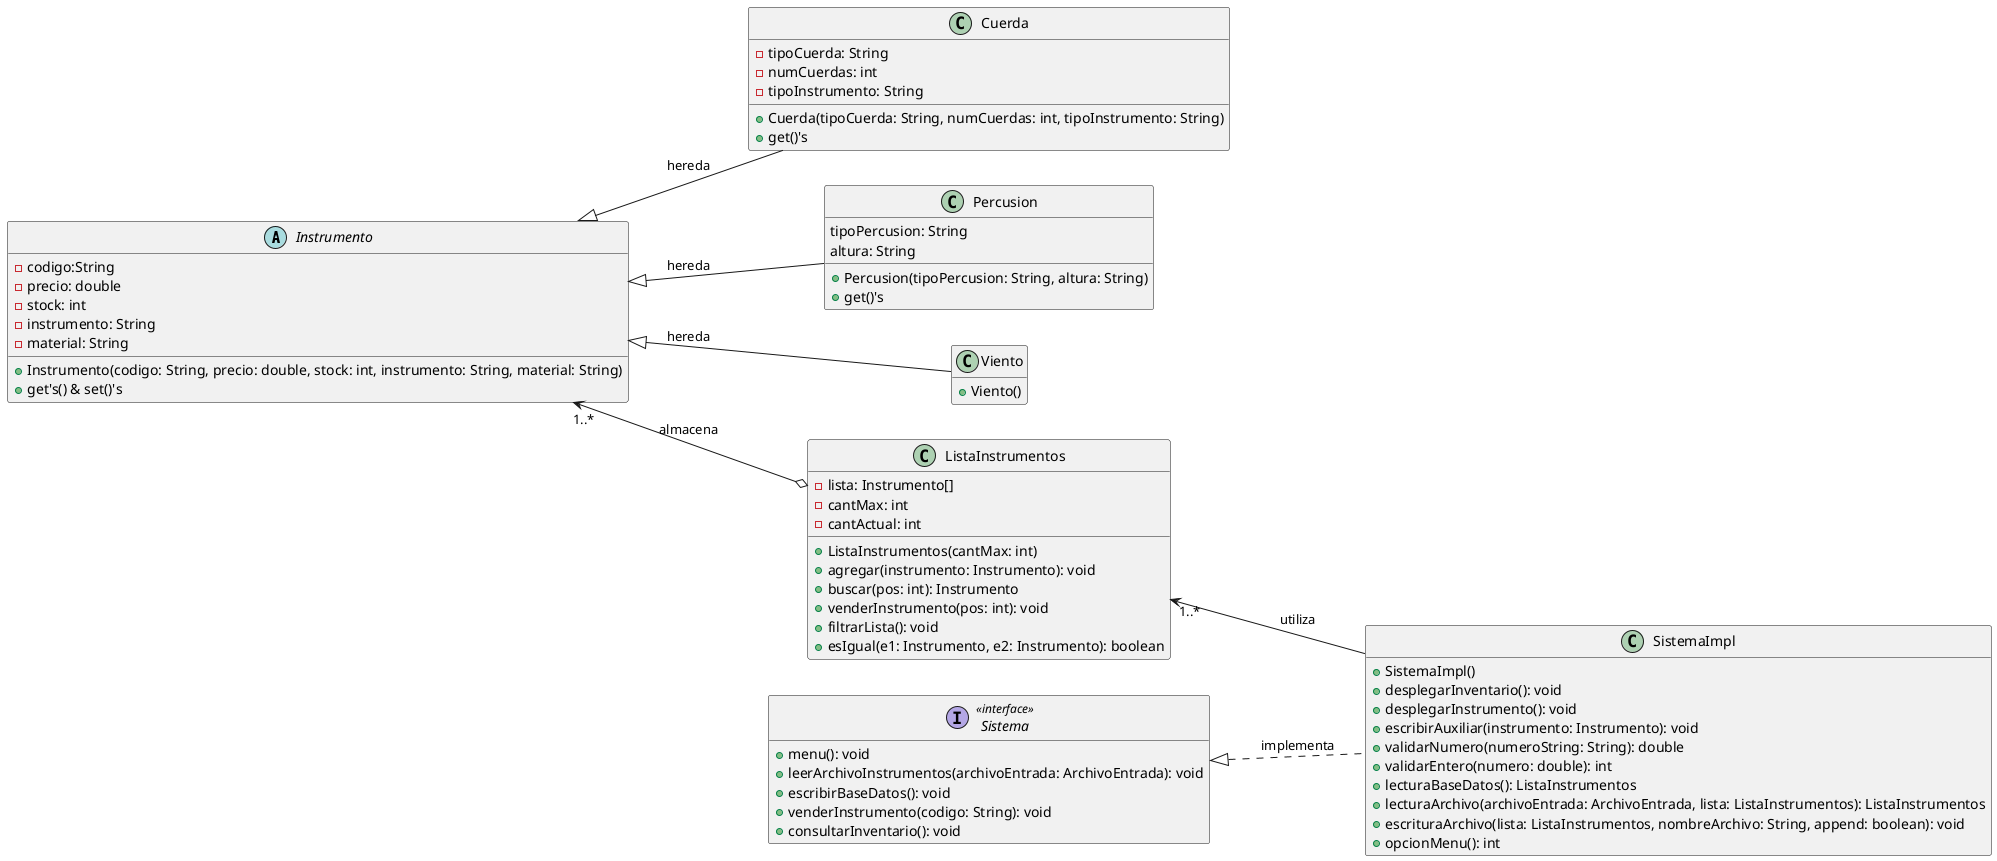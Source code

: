 @startuml

hide empty members
left to right direction

abstract class Instrumento{

-codigo:String
-precio: double
-stock: int
-instrumento: String
-material: String
+Instrumento(codigo: String, precio: double, stock: int, instrumento: String, material: String)
+get's() & set()'s
}

class Cuerda{

-tipoCuerda: String
-numCuerdas: int
-tipoInstrumento: String
+Cuerda(tipoCuerda: String, numCuerdas: int, tipoInstrumento: String)
+ get()'s
}

class Percusion{

tipoPercusion: String
altura: String
+Percusion(tipoPercusion: String, altura: String)
+get()'s
}

class Viento{

+Viento()
}

class ListaInstrumentos{
-lista: Instrumento[]
-cantMax: int
-cantActual: int
+ListaInstrumentos(cantMax: int)
+agregar(instrumento: Instrumento): void
+buscar(pos: int): Instrumento
+venderInstrumento(pos: int): void
+filtrarLista(): void
+esIgual(e1: Instrumento, e2: Instrumento): boolean
}

class SistemaImpl{

+SistemaImpl()
+desplegarInventario(): void
+desplegarInstrumento(): void
+escribirAuxiliar(instrumento: Instrumento): void
+validarNumero(numeroString: String): double
+validarEntero(numero: double): int
+lecturaBaseDatos(): ListaInstrumentos
+lecturaArchivo(archivoEntrada: ArchivoEntrada, lista: ListaInstrumentos): ListaInstrumentos
+escrituraArchivo(lista: ListaInstrumentos, nombreArchivo: String, append: boolean): void
+opcionMenu(): int
}

interface Sistema <<interface>> {

+menu(): void
+leerArchivoInstrumentos(archivoEntrada: ArchivoEntrada): void
+escribirBaseDatos(): void
+venderInstrumento(codigo: String): void
+consultarInventario(): void
}

Instrumento <|-- Cuerda: hereda
Instrumento <|-- Percusion: hereda
Instrumento <|-- Viento: hereda
Sistema <|.. SistemaImpl: implementa
Instrumento "1..*" <--o ListaInstrumentos: almacena
ListaInstrumentos "1..*" <-- SistemaImpl: utiliza

@enduml